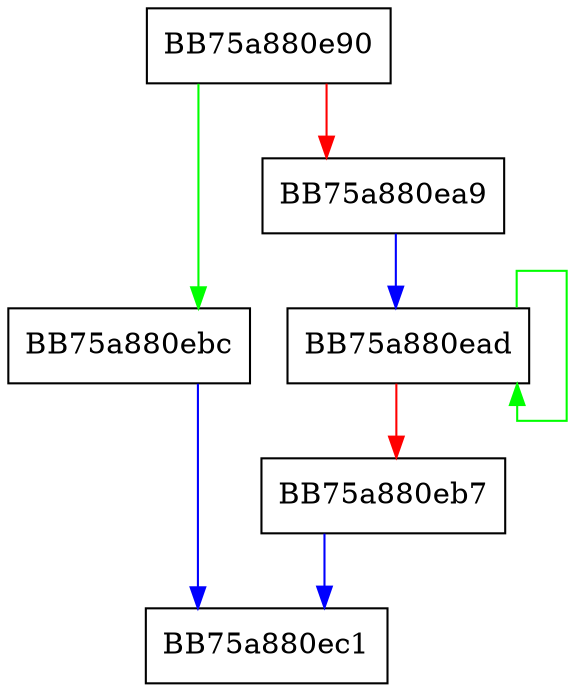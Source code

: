 digraph WPP_SF_DsdLi {
  node [shape="box"];
  graph [splines=ortho];
  BB75a880e90 -> BB75a880ebc [color="green"];
  BB75a880e90 -> BB75a880ea9 [color="red"];
  BB75a880ea9 -> BB75a880ead [color="blue"];
  BB75a880ead -> BB75a880ead [color="green"];
  BB75a880ead -> BB75a880eb7 [color="red"];
  BB75a880eb7 -> BB75a880ec1 [color="blue"];
  BB75a880ebc -> BB75a880ec1 [color="blue"];
}